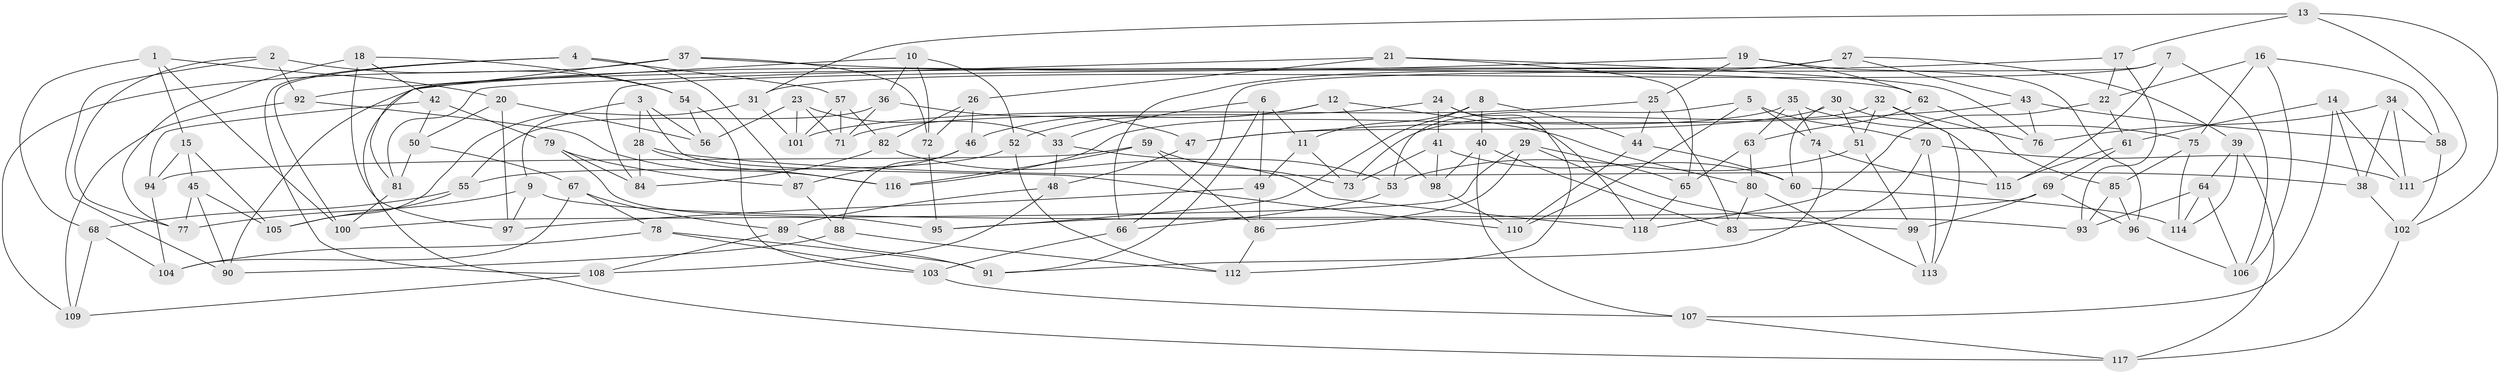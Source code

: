 // Generated by graph-tools (version 1.1) at 2025/50/03/09/25 03:50:44]
// undirected, 118 vertices, 236 edges
graph export_dot {
graph [start="1"]
  node [color=gray90,style=filled];
  1;
  2;
  3;
  4;
  5;
  6;
  7;
  8;
  9;
  10;
  11;
  12;
  13;
  14;
  15;
  16;
  17;
  18;
  19;
  20;
  21;
  22;
  23;
  24;
  25;
  26;
  27;
  28;
  29;
  30;
  31;
  32;
  33;
  34;
  35;
  36;
  37;
  38;
  39;
  40;
  41;
  42;
  43;
  44;
  45;
  46;
  47;
  48;
  49;
  50;
  51;
  52;
  53;
  54;
  55;
  56;
  57;
  58;
  59;
  60;
  61;
  62;
  63;
  64;
  65;
  66;
  67;
  68;
  69;
  70;
  71;
  72;
  73;
  74;
  75;
  76;
  77;
  78;
  79;
  80;
  81;
  82;
  83;
  84;
  85;
  86;
  87;
  88;
  89;
  90;
  91;
  92;
  93;
  94;
  95;
  96;
  97;
  98;
  99;
  100;
  101;
  102;
  103;
  104;
  105;
  106;
  107;
  108;
  109;
  110;
  111;
  112;
  113;
  114;
  115;
  116;
  117;
  118;
  1 -- 68;
  1 -- 20;
  1 -- 100;
  1 -- 15;
  2 -- 54;
  2 -- 90;
  2 -- 77;
  2 -- 92;
  3 -- 9;
  3 -- 28;
  3 -- 56;
  3 -- 110;
  4 -- 108;
  4 -- 57;
  4 -- 100;
  4 -- 87;
  5 -- 53;
  5 -- 70;
  5 -- 110;
  5 -- 74;
  6 -- 49;
  6 -- 91;
  6 -- 11;
  6 -- 33;
  7 -- 66;
  7 -- 106;
  7 -- 31;
  7 -- 115;
  8 -- 11;
  8 -- 40;
  8 -- 44;
  8 -- 95;
  9 -- 97;
  9 -- 77;
  9 -- 93;
  10 -- 52;
  10 -- 117;
  10 -- 72;
  10 -- 36;
  11 -- 49;
  11 -- 73;
  12 -- 80;
  12 -- 52;
  12 -- 46;
  12 -- 98;
  13 -- 102;
  13 -- 17;
  13 -- 31;
  13 -- 111;
  14 -- 111;
  14 -- 61;
  14 -- 107;
  14 -- 38;
  15 -- 45;
  15 -- 105;
  15 -- 94;
  16 -- 58;
  16 -- 106;
  16 -- 22;
  16 -- 75;
  17 -- 90;
  17 -- 93;
  17 -- 22;
  18 -- 54;
  18 -- 97;
  18 -- 42;
  18 -- 77;
  19 -- 62;
  19 -- 25;
  19 -- 96;
  19 -- 92;
  20 -- 50;
  20 -- 97;
  20 -- 56;
  21 -- 76;
  21 -- 81;
  21 -- 26;
  21 -- 65;
  22 -- 61;
  22 -- 118;
  23 -- 33;
  23 -- 56;
  23 -- 71;
  23 -- 101;
  24 -- 118;
  24 -- 41;
  24 -- 71;
  24 -- 112;
  25 -- 83;
  25 -- 101;
  25 -- 44;
  26 -- 82;
  26 -- 46;
  26 -- 72;
  27 -- 66;
  27 -- 84;
  27 -- 43;
  27 -- 39;
  28 -- 38;
  28 -- 84;
  28 -- 116;
  29 -- 65;
  29 -- 99;
  29 -- 86;
  29 -- 100;
  30 -- 60;
  30 -- 47;
  30 -- 51;
  30 -- 115;
  31 -- 105;
  31 -- 101;
  32 -- 113;
  32 -- 51;
  32 -- 73;
  32 -- 76;
  33 -- 53;
  33 -- 48;
  34 -- 38;
  34 -- 111;
  34 -- 58;
  34 -- 76;
  35 -- 75;
  35 -- 63;
  35 -- 74;
  35 -- 116;
  36 -- 55;
  36 -- 47;
  36 -- 71;
  37 -- 62;
  37 -- 72;
  37 -- 109;
  37 -- 81;
  38 -- 102;
  39 -- 64;
  39 -- 114;
  39 -- 117;
  40 -- 98;
  40 -- 107;
  40 -- 83;
  41 -- 60;
  41 -- 98;
  41 -- 73;
  42 -- 50;
  42 -- 79;
  42 -- 94;
  43 -- 47;
  43 -- 58;
  43 -- 76;
  44 -- 110;
  44 -- 60;
  45 -- 105;
  45 -- 90;
  45 -- 77;
  46 -- 87;
  46 -- 88;
  47 -- 48;
  48 -- 89;
  48 -- 108;
  49 -- 97;
  49 -- 86;
  50 -- 81;
  50 -- 67;
  51 -- 99;
  51 -- 53;
  52 -- 112;
  52 -- 55;
  53 -- 66;
  54 -- 103;
  54 -- 56;
  55 -- 68;
  55 -- 105;
  57 -- 82;
  57 -- 101;
  57 -- 71;
  58 -- 102;
  59 -- 73;
  59 -- 116;
  59 -- 94;
  59 -- 86;
  60 -- 114;
  61 -- 115;
  61 -- 69;
  62 -- 85;
  62 -- 63;
  63 -- 65;
  63 -- 80;
  64 -- 114;
  64 -- 93;
  64 -- 106;
  65 -- 118;
  66 -- 103;
  67 -- 104;
  67 -- 78;
  67 -- 89;
  68 -- 104;
  68 -- 109;
  69 -- 96;
  69 -- 95;
  69 -- 99;
  70 -- 83;
  70 -- 111;
  70 -- 113;
  72 -- 95;
  74 -- 91;
  74 -- 115;
  75 -- 85;
  75 -- 114;
  78 -- 103;
  78 -- 91;
  78 -- 104;
  79 -- 95;
  79 -- 87;
  79 -- 84;
  80 -- 113;
  80 -- 83;
  81 -- 100;
  82 -- 118;
  82 -- 84;
  85 -- 96;
  85 -- 93;
  86 -- 112;
  87 -- 88;
  88 -- 90;
  88 -- 112;
  89 -- 91;
  89 -- 108;
  92 -- 116;
  92 -- 109;
  94 -- 104;
  96 -- 106;
  98 -- 110;
  99 -- 113;
  102 -- 117;
  103 -- 107;
  107 -- 117;
  108 -- 109;
}

